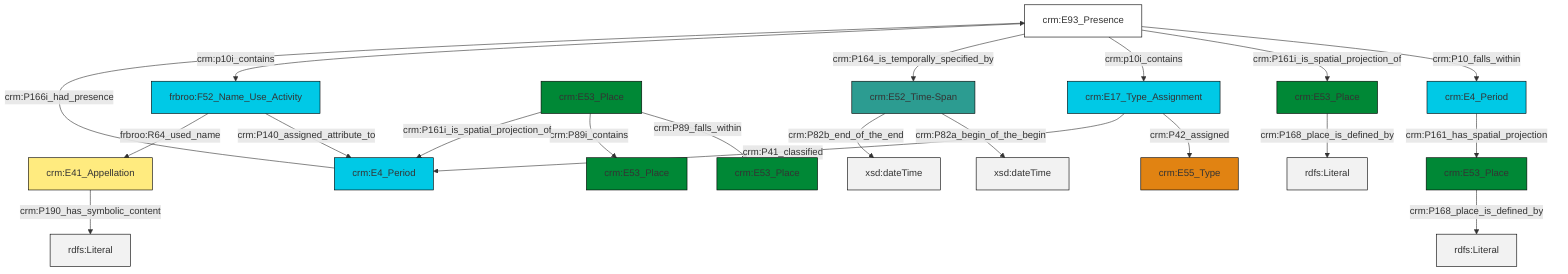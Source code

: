 graph TD
classDef Literal fill:#f2f2f2,stroke:#000000;
classDef CRM_Entity fill:#FFFFFF,stroke:#000000;
classDef Temporal_Entity fill:#00C9E6, stroke:#000000;
classDef Type fill:#E18312, stroke:#000000;
classDef Time-Span fill:#2C9C91, stroke:#000000;
classDef Appellation fill:#FFEB7F, stroke:#000000;
classDef Place fill:#008836, stroke:#000000;
classDef Persistent_Item fill:#B266B2, stroke:#000000;
classDef Conceptual_Object fill:#FFD700, stroke:#000000;
classDef Physical_Thing fill:#D2B48C, stroke:#000000;
classDef Actor fill:#f58aad, stroke:#000000;
classDef PC_Classes fill:#4ce600, stroke:#000000;
classDef Multi fill:#cccccc,stroke:#000000;

0["crm:E93_Presence"]:::CRM_Entity -->|crm:P10_falls_within| 1["crm:E4_Period"]:::Temporal_Entity
2["crm:E52_Time-Span"]:::Time-Span -->|crm:P82a_begin_of_the_begin| 3[xsd:dateTime]:::Literal
5["crm:E53_Place"]:::Place -->|crm:P89_falls_within| 6["crm:E53_Place"]:::Place
5["crm:E53_Place"]:::Place -->|crm:P89i_contains| 7["crm:E53_Place"]:::Place
15["crm:E4_Period"]:::Temporal_Entity -->|crm:P166i_had_presence| 0["crm:E93_Presence"]:::CRM_Entity
17["crm:E17_Type_Assignment"]:::Temporal_Entity -->|crm:P42_assigned| 18["crm:E55_Type"]:::Type
19["frbroo:F52_Name_Use_Activity"]:::Temporal_Entity -->|crm:P140_assigned_attribute_to| 15["crm:E4_Period"]:::Temporal_Entity
17["crm:E17_Type_Assignment"]:::Temporal_Entity -->|crm:P41_classified| 15["crm:E4_Period"]:::Temporal_Entity
0["crm:E93_Presence"]:::CRM_Entity -->|crm:P161i_is_spatial_projection_of| 8["crm:E53_Place"]:::Place
0["crm:E93_Presence"]:::CRM_Entity -->|crm:p10i_contains| 17["crm:E17_Type_Assignment"]:::Temporal_Entity
0["crm:E93_Presence"]:::CRM_Entity -->|crm:P164_is_temporally_specified_by| 2["crm:E52_Time-Span"]:::Time-Span
1["crm:E4_Period"]:::Temporal_Entity -->|crm:P161_has_spatial_projection| 13["crm:E53_Place"]:::Place
13["crm:E53_Place"]:::Place -->|crm:P168_place_is_defined_by| 23[rdfs:Literal]:::Literal
5["crm:E53_Place"]:::Place -->|crm:P161i_is_spatial_projection_of| 15["crm:E4_Period"]:::Temporal_Entity
8["crm:E53_Place"]:::Place -->|crm:P168_place_is_defined_by| 24[rdfs:Literal]:::Literal
19["frbroo:F52_Name_Use_Activity"]:::Temporal_Entity -->|frbroo:R64_used_name| 25["crm:E41_Appellation"]:::Appellation
2["crm:E52_Time-Span"]:::Time-Span -->|crm:P82b_end_of_the_end| 28[xsd:dateTime]:::Literal
25["crm:E41_Appellation"]:::Appellation -->|crm:P190_has_symbolic_content| 29[rdfs:Literal]:::Literal
0["crm:E93_Presence"]:::CRM_Entity -->|crm:p10i_contains| 19["frbroo:F52_Name_Use_Activity"]:::Temporal_Entity